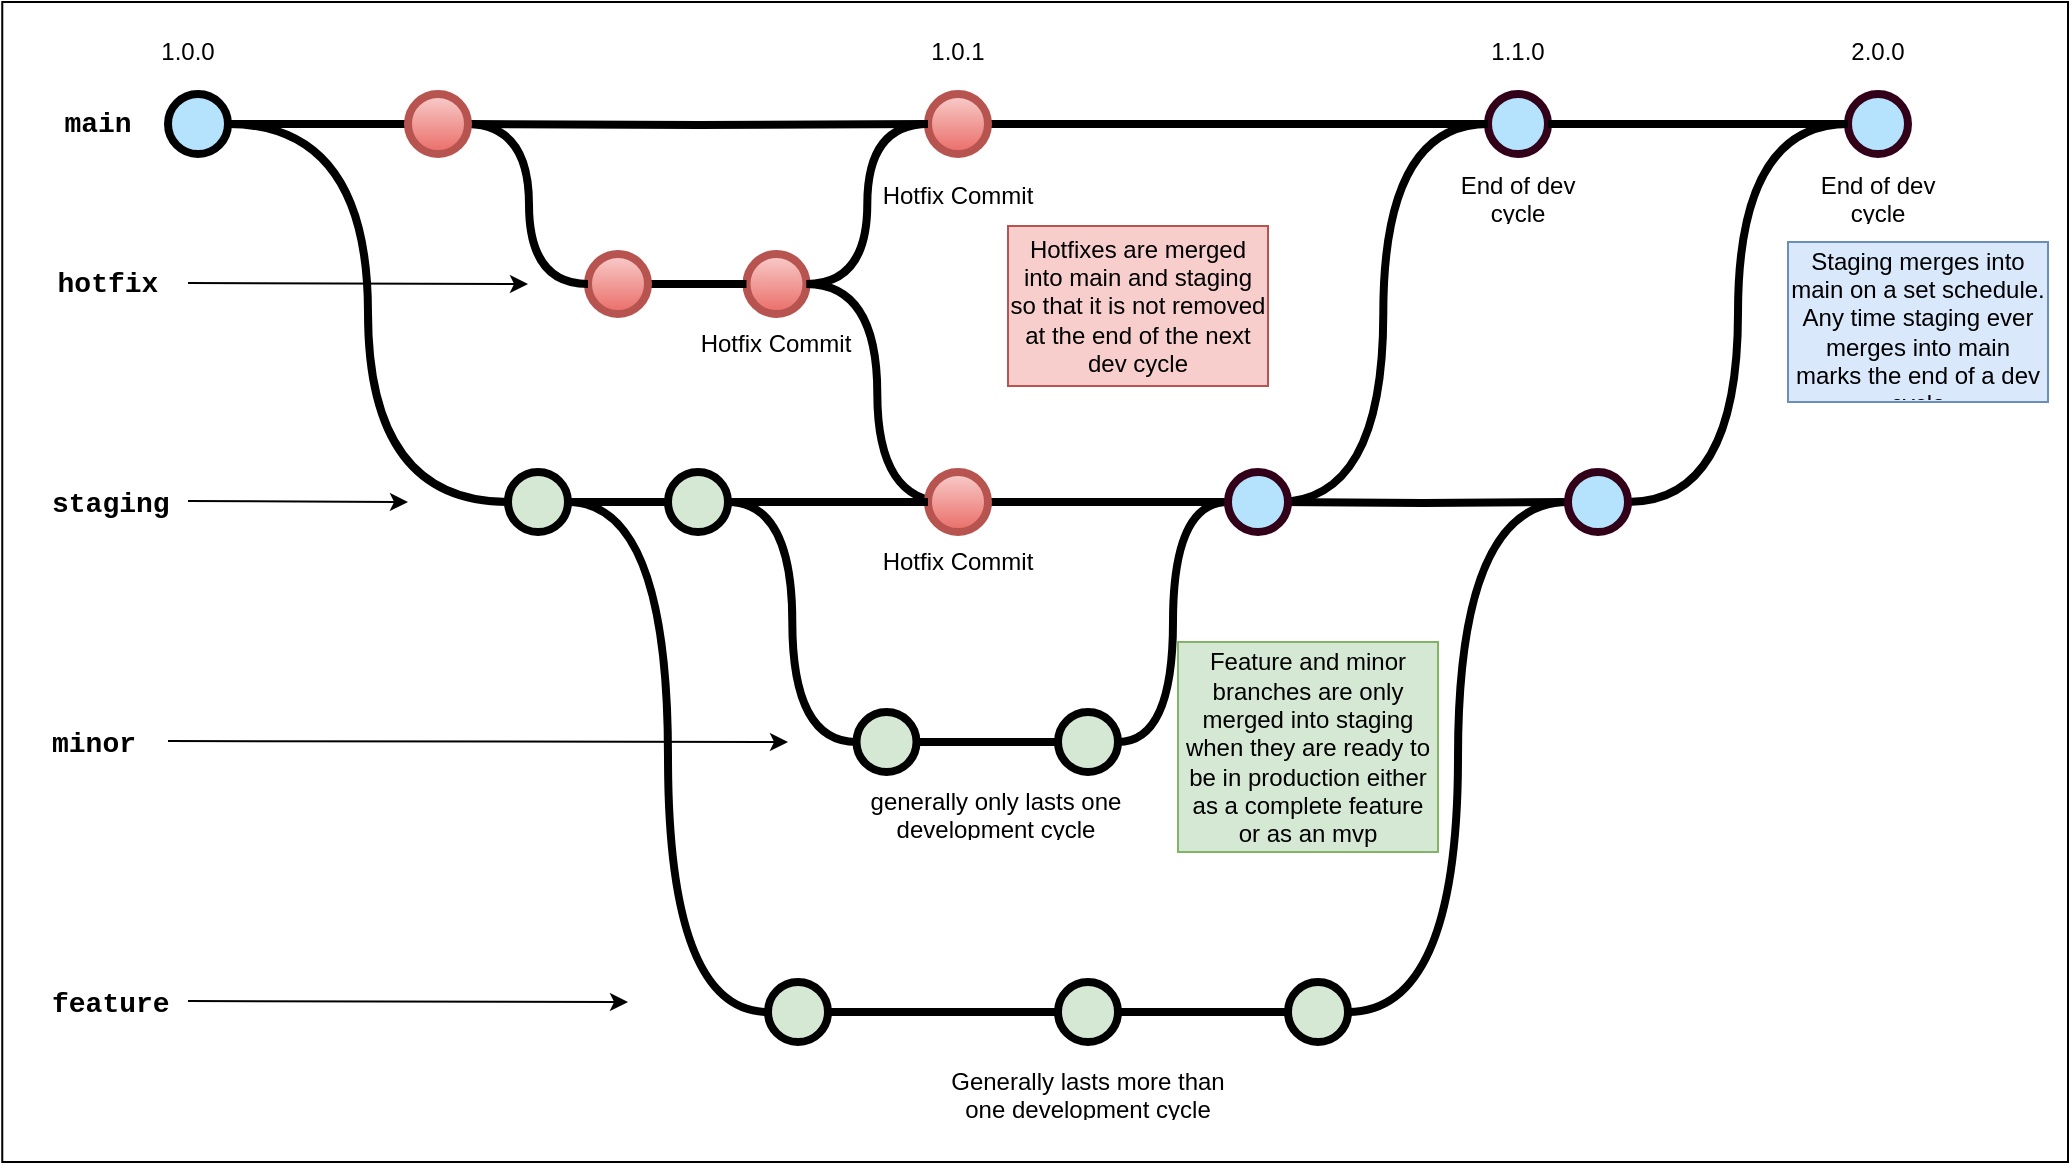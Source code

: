 <mxfile version="17.4.6" type="device"><diagram id="53IQXVl9icCSp_Kw3Ib1" name="Page-1"><mxGraphModel dx="1902" dy="1048" grid="1" gridSize="10" guides="1" tooltips="1" connect="1" arrows="1" fold="1" page="1" pageScale="1" pageWidth="1100" pageHeight="850" math="0" shadow="0"><root><mxCell id="0"/><mxCell id="1" parent="0"/><mxCell id="zCA-DFGNlSVpdrLm4XZY-89" value="" style="rounded=0;whiteSpace=wrap;html=1;fillColor=#FFFFFF;" vertex="1" parent="1"><mxGeometry x="67.13" y="80" width="1032.87" height="580" as="geometry"/></mxCell><mxCell id="uWUnNED6HEl2aK5fdaIb-8" value="" style="edgeStyle=orthogonalEdgeStyle;rounded=0;html=1;jettySize=auto;orthogonalLoop=1;plain-blue;endArrow=none;endFill=0;strokeWidth=4;strokeColor=#000000;entryX=0;entryY=0.5;entryDx=0;entryDy=0;entryPerimeter=0;startArrow=none;" parent="1" target="9hBKPDzoitwpIBdzFDQ7-16" edge="1"><mxGeometry x="379.25" y="141" as="geometry"><mxPoint x="529.25" y="141" as="targetPoint"/><mxPoint x="300" y="141" as="sourcePoint"/></mxGeometry></mxCell><mxCell id="uWUnNED6HEl2aK5fdaIb-10" value="" style="verticalLabelPosition=bottom;verticalAlign=top;html=1;strokeWidth=4;shape=mxgraph.flowchart.on-page_reference;plain-blue;gradientColor=none;fillColor=#B5E3Fe;strokeColor=#000000;" parent="1" vertex="1"><mxGeometry x="150" y="126" width="30" height="30" as="geometry"/></mxCell><mxCell id="uWUnNED6HEl2aK5fdaIb-109" value="" style="verticalLabelPosition=bottom;verticalAlign=top;html=1;strokeWidth=4;shape=mxgraph.flowchart.on-page_reference;plain-blue;gradientColor=none;strokeColor=#33001A;fillColor=#B5E3FE;" parent="1" vertex="1"><mxGeometry x="810" y="126" width="30" height="30" as="geometry"/></mxCell><mxCell id="uWUnNED6HEl2aK5fdaIb-13" value="main" style="text;html=1;strokeColor=none;fillColor=none;align=center;verticalAlign=middle;whiteSpace=wrap;overflow=hidden;fontSize=14;fontStyle=1;fontFamily=Courier New;" parent="1" vertex="1"><mxGeometry x="90" y="120" width="50" height="42" as="geometry"/></mxCell><mxCell id="uWUnNED6HEl2aK5fdaIb-14" style="edgeStyle=orthogonalEdgeStyle;curved=1;rounded=0;html=1;exitX=1;exitY=0.5;exitPerimeter=0;endArrow=none;endFill=0;jettySize=auto;orthogonalLoop=1;strokeWidth=4;fontSize=15;entryX=0;entryY=0.5;entryDx=0;entryDy=0;entryPerimeter=0;startArrow=none;" parent="1" source="zCA-DFGNlSVpdrLm4XZY-20" target="zCA-DFGNlSVpdrLm4XZY-87" edge="1"><mxGeometry relative="1" as="geometry"><mxPoint x="674.25" y="330" as="targetPoint"/></mxGeometry></mxCell><mxCell id="uWUnNED6HEl2aK5fdaIb-20" value="staging" style="text;html=1;strokeColor=none;fillColor=none;align=left;verticalAlign=middle;whiteSpace=wrap;overflow=hidden;fontSize=14;fontStyle=1;fontFamily=Courier New;" parent="1" vertex="1"><mxGeometry x="90" y="320" width="74.25" height="20" as="geometry"/></mxCell><mxCell id="uWUnNED6HEl2aK5fdaIb-71" value="" style="edgeStyle=orthogonalEdgeStyle;rounded=0;orthogonalLoop=1;jettySize=auto;html=1;endArrow=none;endFill=0;strokeWidth=4;entryX=0;entryY=0.5;entryDx=0;entryDy=0;entryPerimeter=0;startArrow=none;" parent="1" source="zCA-DFGNlSVpdrLm4XZY-5" target="uWUnNED6HEl2aK5fdaIb-95" edge="1"><mxGeometry relative="1" as="geometry"><mxPoint x="713.25" y="585" as="targetPoint"/></mxGeometry></mxCell><mxCell id="uWUnNED6HEl2aK5fdaIb-75" style="edgeStyle=orthogonalEdgeStyle;rounded=0;orthogonalLoop=1;jettySize=auto;html=1;endArrow=none;endFill=0;strokeWidth=4;curved=1;entryX=1;entryY=0.5;entryDx=0;entryDy=0;entryPerimeter=0;" parent="1" source="uWUnNED6HEl2aK5fdaIb-69" target="uWUnNED6HEl2aK5fdaIb-15" edge="1"><mxGeometry relative="1" as="geometry"><mxPoint x="460" y="350" as="targetPoint"/></mxGeometry></mxCell><mxCell id="uWUnNED6HEl2aK5fdaIb-69" value="" style="verticalLabelPosition=bottom;verticalAlign=top;html=1;strokeWidth=4;shape=mxgraph.flowchart.on-page_reference;plain-purple;gradientColor=none;strokeColor=#000000;fillColor=#D5E8D4;" parent="1" vertex="1"><mxGeometry x="450" y="570" width="30" height="30" as="geometry"/></mxCell><mxCell id="uWUnNED6HEl2aK5fdaIb-95" value="" style="verticalLabelPosition=bottom;verticalAlign=top;html=1;strokeWidth=4;shape=mxgraph.flowchart.on-page_reference;plain-purple;gradientColor=none;strokeColor=#000000;fillColor=#D5E8D4;" parent="1" vertex="1"><mxGeometry x="710" y="570" width="30" height="30" as="geometry"/></mxCell><mxCell id="uWUnNED6HEl2aK5fdaIb-76" value="feature" style="text;html=1;strokeColor=none;fillColor=none;align=left;verticalAlign=middle;whiteSpace=wrap;overflow=hidden;fontSize=14;fontStyle=1;fontFamily=Courier New;" parent="1" vertex="1"><mxGeometry x="90" y="570" width="70" height="20" as="geometry"/></mxCell><mxCell id="uWUnNED6HEl2aK5fdaIb-92" value="" style="endArrow=classic;html=1;strokeWidth=1;fontFamily=Courier New;fontColor=#009900;" parent="1" edge="1"><mxGeometry width="50" height="50" relative="1" as="geometry"><mxPoint x="160" y="579.5" as="sourcePoint"/><mxPoint x="380" y="580" as="targetPoint"/></mxGeometry></mxCell><mxCell id="9hBKPDzoitwpIBdzFDQ7-21" value="" style="edgeStyle=orthogonalEdgeStyle;rounded=0;orthogonalLoop=1;jettySize=auto;html=1;fontSize=15;endArrow=none;endFill=0;strokeWidth=4;entryX=0;entryY=0.5;entryDx=0;entryDy=0;entryPerimeter=0;" parent="1" source="9hBKPDzoitwpIBdzFDQ7-16" target="uWUnNED6HEl2aK5fdaIb-109" edge="1"><mxGeometry relative="1" as="geometry"><mxPoint x="709.25" y="141" as="targetPoint"/></mxGeometry></mxCell><mxCell id="9hBKPDzoitwpIBdzFDQ7-16" value="" style="verticalLabelPosition=bottom;verticalAlign=top;html=1;strokeWidth=4;shape=mxgraph.flowchart.on-page_reference;plain-blue;gradientColor=#EA6B66;strokeColor=#B85450;fillColor=#F8CECC;" parent="1" vertex="1"><mxGeometry x="530" y="126" width="30" height="30" as="geometry"/></mxCell><mxCell id="zCA-DFGNlSVpdrLm4XZY-4" value="" style="endArrow=classic;html=1;rounded=0;" edge="1" parent="1"><mxGeometry width="50" height="50" relative="1" as="geometry"><mxPoint x="160" y="329.5" as="sourcePoint"/><mxPoint x="270" y="330" as="targetPoint"/></mxGeometry></mxCell><mxCell id="zCA-DFGNlSVpdrLm4XZY-5" value="" style="verticalLabelPosition=bottom;verticalAlign=top;html=1;strokeWidth=4;shape=mxgraph.flowchart.on-page_reference;plain-purple;gradientColor=none;strokeColor=#000000;fillColor=#D5E8D4;" vertex="1" parent="1"><mxGeometry x="595" y="570" width="30" height="30" as="geometry"/></mxCell><mxCell id="zCA-DFGNlSVpdrLm4XZY-6" value="" style="edgeStyle=orthogonalEdgeStyle;rounded=0;orthogonalLoop=1;jettySize=auto;html=1;endArrow=none;endFill=0;strokeWidth=4;entryX=0;entryY=0.5;entryDx=0;entryDy=0;entryPerimeter=0;" edge="1" parent="1" source="uWUnNED6HEl2aK5fdaIb-69" target="zCA-DFGNlSVpdrLm4XZY-5"><mxGeometry relative="1" as="geometry"><mxPoint x="467" y="585" as="sourcePoint"/><mxPoint x="717" y="585" as="targetPoint"/></mxGeometry></mxCell><mxCell id="zCA-DFGNlSVpdrLm4XZY-8" value="Hotfix Commit" style="text;html=1;strokeColor=none;fillColor=none;align=center;verticalAlign=middle;whiteSpace=wrap;overflow=hidden;" vertex="1" parent="1"><mxGeometry x="414.25" y="236" width="80" height="30" as="geometry"/></mxCell><mxCell id="zCA-DFGNlSVpdrLm4XZY-15" value="hotfix" style="text;html=1;strokeColor=none;fillColor=none;align=center;verticalAlign=middle;whiteSpace=wrap;overflow=hidden;fontSize=14;fontStyle=1;fontFamily=Courier New;" vertex="1" parent="1"><mxGeometry x="90" y="200" width="60" height="42" as="geometry"/></mxCell><mxCell id="zCA-DFGNlSVpdrLm4XZY-17" value="" style="verticalLabelPosition=bottom;verticalAlign=top;html=1;strokeWidth=4;shape=mxgraph.flowchart.on-page_reference;plain-blue;gradientColor=#EA6B66;strokeColor=#B85450;fillColor=#F8CECC;" vertex="1" parent="1"><mxGeometry x="439.25" y="206" width="30" height="30" as="geometry"/></mxCell><mxCell id="zCA-DFGNlSVpdrLm4XZY-18" style="edgeStyle=orthogonalEdgeStyle;rounded=0;orthogonalLoop=1;jettySize=auto;html=1;endArrow=none;endFill=0;strokeWidth=4;curved=1;entryX=1;entryY=0.5;entryDx=0;entryDy=0;entryPerimeter=0;" edge="1" parent="1" target="zCA-DFGNlSVpdrLm4XZY-17"><mxGeometry relative="1" as="geometry"><mxPoint x="540" y="330" as="sourcePoint"/><mxPoint x="510" y="230" as="targetPoint"/></mxGeometry></mxCell><mxCell id="zCA-DFGNlSVpdrLm4XZY-20" value="" style="verticalLabelPosition=bottom;verticalAlign=top;html=1;strokeWidth=4;shape=mxgraph.flowchart.on-page_reference;plain-blue;gradientColor=#EA6B66;strokeColor=#B85450;fillColor=#F8CECC;" vertex="1" parent="1"><mxGeometry x="530" y="315" width="30" height="30" as="geometry"/></mxCell><mxCell id="zCA-DFGNlSVpdrLm4XZY-22" value="" style="edgeStyle=orthogonalEdgeStyle;curved=1;rounded=0;html=1;exitX=1;exitY=0.5;exitPerimeter=0;endArrow=none;endFill=0;jettySize=auto;orthogonalLoop=1;strokeWidth=4;fontSize=15;entryX=0;entryY=0.5;entryDx=0;entryDy=0;entryPerimeter=0;startArrow=none;" edge="1" parent="1" source="zCA-DFGNlSVpdrLm4XZY-48" target="zCA-DFGNlSVpdrLm4XZY-20"><mxGeometry relative="1" as="geometry"><mxPoint x="390" y="330" as="sourcePoint"/><mxPoint x="807" y="330" as="targetPoint"/></mxGeometry></mxCell><mxCell id="zCA-DFGNlSVpdrLm4XZY-23" style="edgeStyle=orthogonalEdgeStyle;rounded=0;orthogonalLoop=1;jettySize=auto;html=1;endArrow=none;endFill=0;strokeWidth=4;curved=1;entryX=0;entryY=0.5;entryDx=0;entryDy=0;entryPerimeter=0;exitX=1;exitY=0.5;exitDx=0;exitDy=0;exitPerimeter=0;" edge="1" parent="1" source="zCA-DFGNlSVpdrLm4XZY-17" target="9hBKPDzoitwpIBdzFDQ7-16"><mxGeometry relative="1" as="geometry"><mxPoint x="520" y="150" as="sourcePoint"/><mxPoint x="449.25" y="41" as="targetPoint"/></mxGeometry></mxCell><mxCell id="zCA-DFGNlSVpdrLm4XZY-27" style="edgeStyle=orthogonalEdgeStyle;curved=1;rounded=0;orthogonalLoop=1;jettySize=auto;html=1;entryX=0;entryY=0.5;entryDx=0;entryDy=0;entryPerimeter=0;endArrow=none;endFill=0;strokeWidth=4;fontFamily=Courier New;fontColor=#009900;exitX=1;exitY=0.5;exitDx=0;exitDy=0;exitPerimeter=0;" edge="1" parent="1" target="uWUnNED6HEl2aK5fdaIb-109"><mxGeometry relative="1" as="geometry"><mxPoint x="704.25" y="330" as="sourcePoint"/><mxPoint x="770" y="181" as="targetPoint"/></mxGeometry></mxCell><mxCell id="zCA-DFGNlSVpdrLm4XZY-29" value="Hotfix Commit" style="text;html=1;strokeColor=none;fillColor=none;align=center;verticalAlign=middle;whiteSpace=wrap;overflow=hidden;" vertex="1" parent="1"><mxGeometry x="505" y="345" width="80" height="30" as="geometry"/></mxCell><mxCell id="zCA-DFGNlSVpdrLm4XZY-30" value="Hotfix Commit" style="text;html=1;strokeColor=none;fillColor=none;align=center;verticalAlign=middle;whiteSpace=wrap;overflow=hidden;" vertex="1" parent="1"><mxGeometry x="505" y="162" width="80" height="30" as="geometry"/></mxCell><mxCell id="zCA-DFGNlSVpdrLm4XZY-31" value="&lt;div&gt;Generally lasts more than one development cycle&lt;/div&gt;" style="text;html=1;strokeColor=none;fillColor=none;align=center;verticalAlign=middle;whiteSpace=wrap;overflow=hidden;" vertex="1" parent="1"><mxGeometry x="540" y="610" width="140" height="30" as="geometry"/></mxCell><mxCell id="uWUnNED6HEl2aK5fdaIb-15" value="" style="verticalLabelPosition=bottom;verticalAlign=top;html=1;strokeWidth=4;shape=mxgraph.flowchart.on-page_reference;plain-purple;gradientColor=none;strokeColor=#000000;fillColor=#D5E8D4;" parent="1" vertex="1"><mxGeometry x="320" y="315" width="30" height="30" as="geometry"/></mxCell><mxCell id="zCA-DFGNlSVpdrLm4XZY-37" value="" style="edgeStyle=orthogonalEdgeStyle;rounded=0;orthogonalLoop=1;jettySize=auto;html=1;fontSize=15;endArrow=none;endFill=0;strokeWidth=4;exitX=1;exitY=0.5;exitDx=0;exitDy=0;exitPerimeter=0;entryX=0;entryY=0.5;entryDx=0;entryDy=0;entryPerimeter=0;" edge="1" parent="1" source="zCA-DFGNlSVpdrLm4XZY-83" target="zCA-DFGNlSVpdrLm4XZY-17"><mxGeometry relative="1" as="geometry"><mxPoint x="420" y="220" as="targetPoint"/><mxPoint x="390" y="221" as="sourcePoint"/></mxGeometry></mxCell><mxCell id="zCA-DFGNlSVpdrLm4XZY-39" value="1.0.0" style="text;html=1;strokeColor=none;fillColor=none;align=center;verticalAlign=middle;whiteSpace=wrap;overflow=hidden;" vertex="1" parent="1"><mxGeometry x="120" y="90" width="80" height="30" as="geometry"/></mxCell><mxCell id="zCA-DFGNlSVpdrLm4XZY-40" value="1.0.1" style="text;html=1;strokeColor=none;fillColor=none;align=center;verticalAlign=middle;whiteSpace=wrap;overflow=hidden;" vertex="1" parent="1"><mxGeometry x="505" y="90" width="80" height="30" as="geometry"/></mxCell><mxCell id="zCA-DFGNlSVpdrLm4XZY-41" value="1.1.0" style="text;html=1;strokeColor=none;fillColor=none;align=center;verticalAlign=middle;whiteSpace=wrap;overflow=hidden;" vertex="1" parent="1"><mxGeometry x="785" y="90" width="80" height="30" as="geometry"/></mxCell><mxCell id="zCA-DFGNlSVpdrLm4XZY-44" style="edgeStyle=orthogonalEdgeStyle;rounded=0;orthogonalLoop=1;jettySize=auto;html=1;endArrow=none;endFill=0;strokeWidth=4;curved=1;entryX=0;entryY=0.5;entryDx=0;entryDy=0;entryPerimeter=0;exitX=1;exitY=0.5;exitDx=0;exitDy=0;exitPerimeter=0;" edge="1" parent="1" source="uWUnNED6HEl2aK5fdaIb-10" target="uWUnNED6HEl2aK5fdaIb-15"><mxGeometry relative="1" as="geometry"><mxPoint x="170" y="200" as="sourcePoint"/><mxPoint x="210" y="389" as="targetPoint"/></mxGeometry></mxCell><mxCell id="zCA-DFGNlSVpdrLm4XZY-46" value="minor" style="text;html=1;strokeColor=none;fillColor=none;align=left;verticalAlign=middle;whiteSpace=wrap;overflow=hidden;fontSize=14;fontStyle=1;fontFamily=Courier New;" vertex="1" parent="1"><mxGeometry x="90" y="440" width="70" height="20" as="geometry"/></mxCell><mxCell id="zCA-DFGNlSVpdrLm4XZY-47" value="" style="endArrow=classic;html=1;strokeWidth=1;fontFamily=Courier New;fontColor=#009900;" edge="1" parent="1"><mxGeometry width="50" height="50" relative="1" as="geometry"><mxPoint x="150" y="449.5" as="sourcePoint"/><mxPoint x="460" y="450" as="targetPoint"/></mxGeometry></mxCell><mxCell id="zCA-DFGNlSVpdrLm4XZY-48" value="" style="verticalLabelPosition=bottom;verticalAlign=top;html=1;strokeWidth=4;shape=mxgraph.flowchart.on-page_reference;plain-purple;gradientColor=none;strokeColor=#000000;fillColor=#D5E8D4;" vertex="1" parent="1"><mxGeometry x="400" y="315" width="30" height="30" as="geometry"/></mxCell><mxCell id="zCA-DFGNlSVpdrLm4XZY-49" value="" style="edgeStyle=orthogonalEdgeStyle;curved=1;rounded=0;html=1;exitX=1;exitY=0.5;exitPerimeter=0;endArrow=none;endFill=0;jettySize=auto;orthogonalLoop=1;strokeWidth=4;fontSize=15;entryX=0;entryY=0.5;entryDx=0;entryDy=0;entryPerimeter=0;startArrow=none;" edge="1" parent="1" source="uWUnNED6HEl2aK5fdaIb-15" target="zCA-DFGNlSVpdrLm4XZY-48"><mxGeometry relative="1" as="geometry"><mxPoint x="350" y="330" as="sourcePoint"/><mxPoint x="530" y="330" as="targetPoint"/></mxGeometry></mxCell><mxCell id="zCA-DFGNlSVpdrLm4XZY-50" value="" style="edgeStyle=orthogonalEdgeStyle;rounded=0;orthogonalLoop=1;jettySize=auto;html=1;endArrow=none;endFill=0;strokeWidth=4;entryX=0;entryY=0.5;entryDx=0;entryDy=0;entryPerimeter=0;exitX=1;exitY=0.5;exitDx=0;exitDy=0;exitPerimeter=0;" edge="1" parent="1" source="zCA-DFGNlSVpdrLm4XZY-51" target="zCA-DFGNlSVpdrLm4XZY-53"><mxGeometry relative="1" as="geometry"><mxPoint x="480" y="450" as="sourcePoint"/><mxPoint x="585" y="450" as="targetPoint"/></mxGeometry></mxCell><mxCell id="zCA-DFGNlSVpdrLm4XZY-51" value="" style="verticalLabelPosition=bottom;verticalAlign=top;html=1;strokeWidth=4;shape=mxgraph.flowchart.on-page_reference;plain-purple;gradientColor=none;strokeColor=#000000;fillColor=#D5E8D4;" vertex="1" parent="1"><mxGeometry x="494.25" y="435" width="30" height="30" as="geometry"/></mxCell><mxCell id="zCA-DFGNlSVpdrLm4XZY-52" style="edgeStyle=orthogonalEdgeStyle;rounded=0;orthogonalLoop=1;jettySize=auto;html=1;endArrow=none;endFill=0;strokeWidth=4;curved=1;entryX=1;entryY=0.5;entryDx=0;entryDy=0;entryPerimeter=0;exitX=0;exitY=0.5;exitDx=0;exitDy=0;exitPerimeter=0;" edge="1" parent="1" source="zCA-DFGNlSVpdrLm4XZY-51" target="zCA-DFGNlSVpdrLm4XZY-48"><mxGeometry relative="1" as="geometry"><mxPoint x="440" y="380" as="sourcePoint"/><mxPoint x="369.25" y="271" as="targetPoint"/></mxGeometry></mxCell><mxCell id="zCA-DFGNlSVpdrLm4XZY-53" value="" style="verticalLabelPosition=bottom;verticalAlign=top;html=1;strokeWidth=4;shape=mxgraph.flowchart.on-page_reference;plain-purple;gradientColor=none;strokeColor=#000000;fillColor=#D5E8D4;" vertex="1" parent="1"><mxGeometry x="595" y="435" width="30" height="30" as="geometry"/></mxCell><mxCell id="zCA-DFGNlSVpdrLm4XZY-55" style="edgeStyle=orthogonalEdgeStyle;curved=1;rounded=0;orthogonalLoop=1;jettySize=auto;html=1;entryX=0;entryY=0.5;entryDx=0;entryDy=0;entryPerimeter=0;endArrow=none;endFill=0;strokeWidth=4;fontFamily=Courier New;fontColor=#009900;exitX=1;exitY=0.5;exitDx=0;exitDy=0;exitPerimeter=0;" edge="1" parent="1" source="zCA-DFGNlSVpdrLm4XZY-53" target="zCA-DFGNlSVpdrLm4XZY-87"><mxGeometry relative="1" as="geometry"><mxPoint x="660" y="430" as="sourcePoint"/><mxPoint x="674.25" y="330" as="targetPoint"/></mxGeometry></mxCell><mxCell id="zCA-DFGNlSVpdrLm4XZY-56" value="" style="verticalLabelPosition=bottom;verticalAlign=top;html=1;strokeWidth=4;shape=mxgraph.flowchart.on-page_reference;plain-blue;gradientColor=none;strokeColor=#33001A;fillColor=#B5E3FE;" vertex="1" parent="1"><mxGeometry x="990" y="126" width="30" height="30" as="geometry"/></mxCell><mxCell id="zCA-DFGNlSVpdrLm4XZY-57" value="" style="edgeStyle=orthogonalEdgeStyle;rounded=0;orthogonalLoop=1;jettySize=auto;html=1;fontSize=15;endArrow=none;endFill=0;strokeWidth=4;exitX=1;exitY=0.5;exitDx=0;exitDy=0;exitPerimeter=0;entryX=0;entryY=0.5;entryDx=0;entryDy=0;entryPerimeter=0;" edge="1" parent="1" source="uWUnNED6HEl2aK5fdaIb-109" target="zCA-DFGNlSVpdrLm4XZY-56"><mxGeometry relative="1" as="geometry"><mxPoint x="920" y="140" as="targetPoint"/><mxPoint x="830" y="150" as="sourcePoint"/></mxGeometry></mxCell><mxCell id="zCA-DFGNlSVpdrLm4XZY-65" value="2.0.0" style="text;html=1;strokeColor=none;fillColor=none;align=center;verticalAlign=middle;whiteSpace=wrap;overflow=hidden;" vertex="1" parent="1"><mxGeometry x="965" y="90" width="80" height="30" as="geometry"/></mxCell><mxCell id="zCA-DFGNlSVpdrLm4XZY-66" value="generally only lasts one development cycle" style="text;html=1;strokeColor=none;fillColor=none;align=center;verticalAlign=middle;whiteSpace=wrap;overflow=hidden;" vertex="1" parent="1"><mxGeometry x="494.25" y="470" width="140" height="30" as="geometry"/></mxCell><mxCell id="zCA-DFGNlSVpdrLm4XZY-68" value="" style="edgeStyle=orthogonalEdgeStyle;rounded=0;html=1;jettySize=auto;orthogonalLoop=1;plain-blue;endArrow=none;endFill=0;strokeWidth=4;strokeColor=#000000;entryX=0;entryY=0.5;entryDx=0;entryDy=0;entryPerimeter=0;startArrow=none;" edge="1" parent="1" source="uWUnNED6HEl2aK5fdaIb-10"><mxGeometry x="379.25" y="141" as="geometry"><mxPoint x="270" y="141" as="targetPoint"/><mxPoint x="180" y="141" as="sourcePoint"/></mxGeometry></mxCell><mxCell id="zCA-DFGNlSVpdrLm4XZY-69" style="edgeStyle=orthogonalEdgeStyle;rounded=0;orthogonalLoop=1;jettySize=auto;html=1;endArrow=none;endFill=0;strokeWidth=4;curved=1;entryX=0;entryY=0.5;entryDx=0;entryDy=0;entryPerimeter=0;exitX=1;exitY=0.5;exitDx=0;exitDy=0;exitPerimeter=0;startArrow=none;" edge="1" parent="1" source="zCA-DFGNlSVpdrLm4XZY-83"><mxGeometry relative="1" as="geometry"><mxPoint x="330" y="170" as="sourcePoint"/><mxPoint x="360" y="221" as="targetPoint"/></mxGeometry></mxCell><mxCell id="zCA-DFGNlSVpdrLm4XZY-70" value="" style="endArrow=classic;html=1;rounded=0;" edge="1" parent="1"><mxGeometry width="50" height="50" relative="1" as="geometry"><mxPoint x="160" y="220.5" as="sourcePoint"/><mxPoint x="330" y="221" as="targetPoint"/></mxGeometry></mxCell><mxCell id="zCA-DFGNlSVpdrLm4XZY-73" value="" style="edgeStyle=orthogonalEdgeStyle;rounded=0;orthogonalLoop=1;jettySize=auto;html=1;endArrow=none;endFill=0;strokeWidth=4;startArrow=none;exitX=1;exitY=0.5;exitDx=0;exitDy=0;exitPerimeter=0;entryX=0;entryY=0.5;entryDx=0;entryDy=0;entryPerimeter=0;" edge="1" parent="1" target="zCA-DFGNlSVpdrLm4XZY-88"><mxGeometry relative="1" as="geometry"><mxPoint x="704.25" y="330" as="sourcePoint"/><mxPoint x="850" y="330" as="targetPoint"/></mxGeometry></mxCell><mxCell id="zCA-DFGNlSVpdrLm4XZY-75" style="edgeStyle=orthogonalEdgeStyle;curved=1;rounded=0;orthogonalLoop=1;jettySize=auto;html=1;entryX=0;entryY=0.5;entryDx=0;entryDy=0;entryPerimeter=0;endArrow=none;endFill=0;strokeWidth=4;fontFamily=Courier New;fontColor=#009900;exitX=1;exitY=0.5;exitDx=0;exitDy=0;exitPerimeter=0;" edge="1" parent="1" source="uWUnNED6HEl2aK5fdaIb-95" target="zCA-DFGNlSVpdrLm4XZY-88"><mxGeometry relative="1" as="geometry"><mxPoint x="780" y="560" as="sourcePoint"/><mxPoint x="850" y="330" as="targetPoint"/></mxGeometry></mxCell><mxCell id="zCA-DFGNlSVpdrLm4XZY-76" style="edgeStyle=orthogonalEdgeStyle;curved=1;rounded=0;orthogonalLoop=1;jettySize=auto;html=1;entryX=0;entryY=0.5;entryDx=0;entryDy=0;entryPerimeter=0;endArrow=none;endFill=0;strokeWidth=4;fontFamily=Courier New;fontColor=#009900;exitX=1;exitY=0.5;exitDx=0;exitDy=0;exitPerimeter=0;" edge="1" parent="1" source="zCA-DFGNlSVpdrLm4XZY-88" target="zCA-DFGNlSVpdrLm4XZY-56"><mxGeometry relative="1" as="geometry"><mxPoint x="880" y="330" as="sourcePoint"/><mxPoint x="1035.75" y="210" as="targetPoint"/></mxGeometry></mxCell><mxCell id="zCA-DFGNlSVpdrLm4XZY-77" value="End of dev cycle" style="text;html=1;strokeColor=none;fillColor=none;align=center;verticalAlign=middle;whiteSpace=wrap;overflow=hidden;" vertex="1" parent="1"><mxGeometry x="785" y="162" width="80" height="30" as="geometry"/></mxCell><mxCell id="zCA-DFGNlSVpdrLm4XZY-78" value="End of dev cycle" style="text;html=1;strokeColor=none;fillColor=none;align=center;verticalAlign=middle;whiteSpace=wrap;overflow=hidden;" vertex="1" parent="1"><mxGeometry x="965" y="162" width="80" height="30" as="geometry"/></mxCell><mxCell id="zCA-DFGNlSVpdrLm4XZY-79" value="Staging merges into main on a set schedule. Any time staging ever merges into main marks the end of a dev cycle" style="text;html=1;strokeColor=#6c8ebf;fillColor=#dae8fc;align=center;verticalAlign=middle;whiteSpace=wrap;overflow=hidden;" vertex="1" parent="1"><mxGeometry x="960" y="200" width="130" height="80" as="geometry"/></mxCell><mxCell id="zCA-DFGNlSVpdrLm4XZY-81" value="&lt;div&gt;Hotfixes are merged into main and staging so that it is not removed at the end of the next dev cycle&lt;/div&gt;" style="text;html=1;strokeColor=#b85450;fillColor=#f8cecc;align=center;verticalAlign=middle;whiteSpace=wrap;overflow=hidden;" vertex="1" parent="1"><mxGeometry x="570" y="192" width="130" height="80" as="geometry"/></mxCell><mxCell id="zCA-DFGNlSVpdrLm4XZY-82" value="&lt;div&gt;Feature and minor branches are only merged into staging when they are ready to be in production either as a complete feature or as an mvp&lt;br&gt;&lt;/div&gt;" style="text;html=1;strokeColor=#82b366;fillColor=#d5e8d4;align=center;verticalAlign=middle;whiteSpace=wrap;overflow=hidden;" vertex="1" parent="1"><mxGeometry x="655" y="400" width="130" height="105" as="geometry"/></mxCell><mxCell id="zCA-DFGNlSVpdrLm4XZY-83" value="" style="verticalLabelPosition=bottom;verticalAlign=top;html=1;strokeWidth=4;shape=mxgraph.flowchart.on-page_reference;plain-blue;gradientColor=#EA6B66;strokeColor=#B85450;fillColor=#F8CECC;" vertex="1" parent="1"><mxGeometry x="360" y="206" width="30" height="30" as="geometry"/></mxCell><mxCell id="zCA-DFGNlSVpdrLm4XZY-84" value="" style="edgeStyle=orthogonalEdgeStyle;rounded=0;orthogonalLoop=1;jettySize=auto;html=1;endArrow=none;endFill=0;strokeWidth=4;curved=1;entryX=0;entryY=0.5;entryDx=0;entryDy=0;entryPerimeter=0;exitX=1;exitY=0.5;exitDx=0;exitDy=0;exitPerimeter=0;" edge="1" parent="1" target="zCA-DFGNlSVpdrLm4XZY-83"><mxGeometry relative="1" as="geometry"><mxPoint x="300" y="141" as="sourcePoint"/><mxPoint x="360" y="221" as="targetPoint"/></mxGeometry></mxCell><mxCell id="zCA-DFGNlSVpdrLm4XZY-86" value="" style="verticalLabelPosition=bottom;verticalAlign=top;html=1;strokeWidth=4;shape=mxgraph.flowchart.on-page_reference;plain-blue;gradientColor=#EA6B66;strokeColor=#B85450;fillColor=#F8CECC;" vertex="1" parent="1"><mxGeometry x="270" y="126" width="30" height="30" as="geometry"/></mxCell><mxCell id="zCA-DFGNlSVpdrLm4XZY-87" value="" style="verticalLabelPosition=bottom;verticalAlign=top;html=1;strokeWidth=4;shape=mxgraph.flowchart.on-page_reference;plain-blue;gradientColor=none;strokeColor=#33001A;fillColor=#B5E3FE;" vertex="1" parent="1"><mxGeometry x="680" y="315" width="30" height="30" as="geometry"/></mxCell><mxCell id="zCA-DFGNlSVpdrLm4XZY-88" value="" style="verticalLabelPosition=bottom;verticalAlign=top;html=1;strokeWidth=4;shape=mxgraph.flowchart.on-page_reference;plain-blue;gradientColor=none;strokeColor=#33001A;fillColor=#B5E3FE;" vertex="1" parent="1"><mxGeometry x="850" y="315" width="30" height="30" as="geometry"/></mxCell></root></mxGraphModel></diagram></mxfile>